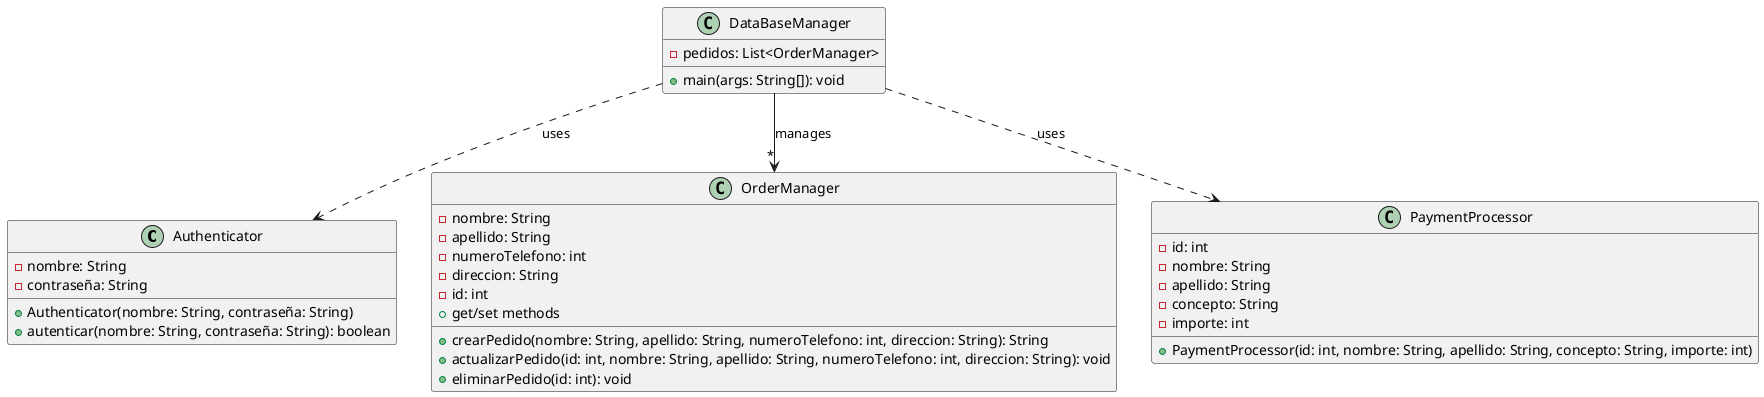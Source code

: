 @startuml


class Authenticator {
  -nombre: String
  -contraseña: String
  +Authenticator(nombre: String, contraseña: String)
  +autenticar(nombre: String, contraseña: String): boolean
}

class DataBaseManager {
  -pedidos: List<OrderManager>
  +main(args: String[]): void
}

DataBaseManager ..> Authenticator : uses
DataBaseManager --> "*" OrderManager : manages
DataBaseManager ..> PaymentProcessor : uses

class OrderManager {
  -nombre: String
  -apellido: String
  -numeroTelefono: int
  -direccion: String
  -id: int
  +get/set methods
  +crearPedido(nombre: String, apellido: String, numeroTelefono: int, direccion: String): String
  +actualizarPedido(id: int, nombre: String, apellido: String, numeroTelefono: int, direccion: String): void
  +eliminarPedido(id: int): void
}

class PaymentProcessor {
  -id: int
  -nombre: String
  -apellido: String
  -concepto: String
  -importe: int
  +PaymentProcessor(id: int, nombre: String, apellido: String, concepto: String, importe: int)
}

@enduml
